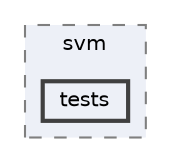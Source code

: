 digraph "/home/jam/Research/IRES-2025/dev/src/llm-scripts/testing/hypothesis-testing/hyp-env/lib/python3.12/site-packages/sklearn/svm/tests"
{
 // LATEX_PDF_SIZE
  bgcolor="transparent";
  edge [fontname=Helvetica,fontsize=10,labelfontname=Helvetica,labelfontsize=10];
  node [fontname=Helvetica,fontsize=10,shape=box,height=0.2,width=0.4];
  compound=true
  subgraph clusterdir_192d80255c4e70e400ecbf7cf6acbf35 {
    graph [ bgcolor="#edf0f7", pencolor="grey50", label="svm", fontname=Helvetica,fontsize=10 style="filled,dashed", URL="dir_192d80255c4e70e400ecbf7cf6acbf35.html",tooltip=""]
  dir_db37e256f6d3f4c419083f3800fdce02 [label="tests", fillcolor="#edf0f7", color="grey25", style="filled,bold", URL="dir_db37e256f6d3f4c419083f3800fdce02.html",tooltip=""];
  }
}
